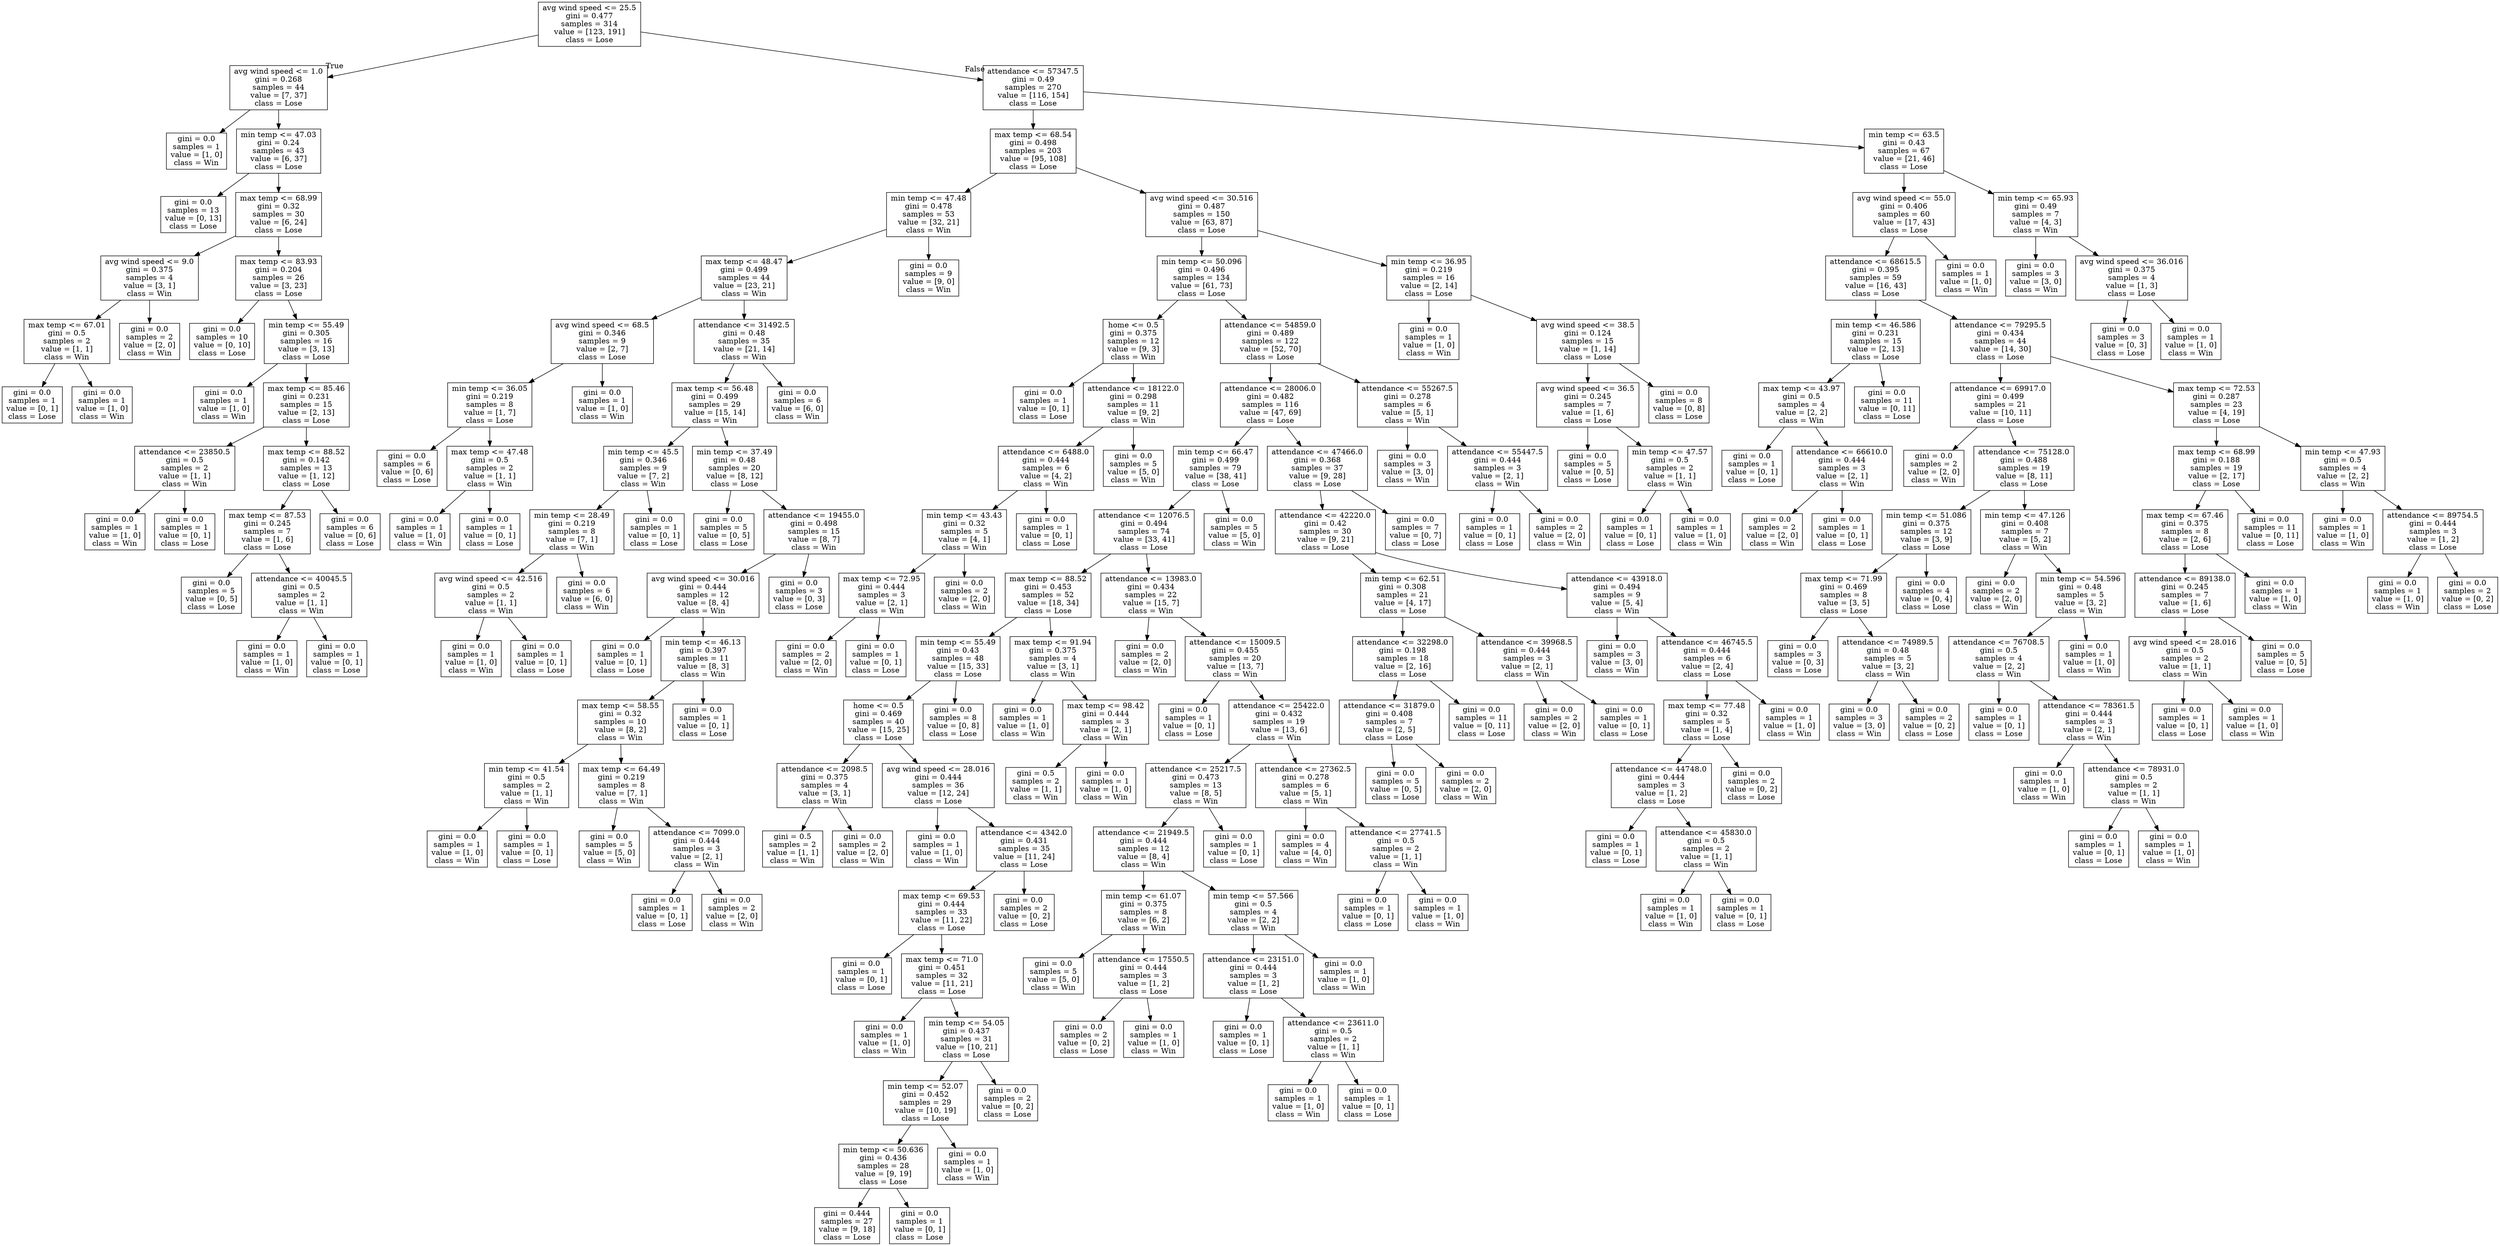 digraph Tree {
node [shape=box] ;
0 [label="avg wind speed <= 25.5\ngini = 0.477\nsamples = 314\nvalue = [123, 191]\nclass = Lose"] ;
1 [label="avg wind speed <= 1.0\ngini = 0.268\nsamples = 44\nvalue = [7, 37]\nclass = Lose"] ;
0 -> 1 [labeldistance=2.5, labelangle=45, headlabel="True"] ;
2 [label="gini = 0.0\nsamples = 1\nvalue = [1, 0]\nclass = Win"] ;
1 -> 2 ;
3 [label="min temp <= 47.03\ngini = 0.24\nsamples = 43\nvalue = [6, 37]\nclass = Lose"] ;
1 -> 3 ;
4 [label="gini = 0.0\nsamples = 13\nvalue = [0, 13]\nclass = Lose"] ;
3 -> 4 ;
5 [label="max temp <= 68.99\ngini = 0.32\nsamples = 30\nvalue = [6, 24]\nclass = Lose"] ;
3 -> 5 ;
6 [label="avg wind speed <= 9.0\ngini = 0.375\nsamples = 4\nvalue = [3, 1]\nclass = Win"] ;
5 -> 6 ;
7 [label="max temp <= 67.01\ngini = 0.5\nsamples = 2\nvalue = [1, 1]\nclass = Win"] ;
6 -> 7 ;
8 [label="gini = 0.0\nsamples = 1\nvalue = [0, 1]\nclass = Lose"] ;
7 -> 8 ;
9 [label="gini = 0.0\nsamples = 1\nvalue = [1, 0]\nclass = Win"] ;
7 -> 9 ;
10 [label="gini = 0.0\nsamples = 2\nvalue = [2, 0]\nclass = Win"] ;
6 -> 10 ;
11 [label="max temp <= 83.93\ngini = 0.204\nsamples = 26\nvalue = [3, 23]\nclass = Lose"] ;
5 -> 11 ;
12 [label="gini = 0.0\nsamples = 10\nvalue = [0, 10]\nclass = Lose"] ;
11 -> 12 ;
13 [label="min temp <= 55.49\ngini = 0.305\nsamples = 16\nvalue = [3, 13]\nclass = Lose"] ;
11 -> 13 ;
14 [label="gini = 0.0\nsamples = 1\nvalue = [1, 0]\nclass = Win"] ;
13 -> 14 ;
15 [label="max temp <= 85.46\ngini = 0.231\nsamples = 15\nvalue = [2, 13]\nclass = Lose"] ;
13 -> 15 ;
16 [label="attendance <= 23850.5\ngini = 0.5\nsamples = 2\nvalue = [1, 1]\nclass = Win"] ;
15 -> 16 ;
17 [label="gini = 0.0\nsamples = 1\nvalue = [1, 0]\nclass = Win"] ;
16 -> 17 ;
18 [label="gini = 0.0\nsamples = 1\nvalue = [0, 1]\nclass = Lose"] ;
16 -> 18 ;
19 [label="max temp <= 88.52\ngini = 0.142\nsamples = 13\nvalue = [1, 12]\nclass = Lose"] ;
15 -> 19 ;
20 [label="max temp <= 87.53\ngini = 0.245\nsamples = 7\nvalue = [1, 6]\nclass = Lose"] ;
19 -> 20 ;
21 [label="gini = 0.0\nsamples = 5\nvalue = [0, 5]\nclass = Lose"] ;
20 -> 21 ;
22 [label="attendance <= 40045.5\ngini = 0.5\nsamples = 2\nvalue = [1, 1]\nclass = Win"] ;
20 -> 22 ;
23 [label="gini = 0.0\nsamples = 1\nvalue = [1, 0]\nclass = Win"] ;
22 -> 23 ;
24 [label="gini = 0.0\nsamples = 1\nvalue = [0, 1]\nclass = Lose"] ;
22 -> 24 ;
25 [label="gini = 0.0\nsamples = 6\nvalue = [0, 6]\nclass = Lose"] ;
19 -> 25 ;
26 [label="attendance <= 57347.5\ngini = 0.49\nsamples = 270\nvalue = [116, 154]\nclass = Lose"] ;
0 -> 26 [labeldistance=2.5, labelangle=-45, headlabel="False"] ;
27 [label="max temp <= 68.54\ngini = 0.498\nsamples = 203\nvalue = [95, 108]\nclass = Lose"] ;
26 -> 27 ;
28 [label="min temp <= 47.48\ngini = 0.478\nsamples = 53\nvalue = [32, 21]\nclass = Win"] ;
27 -> 28 ;
29 [label="max temp <= 48.47\ngini = 0.499\nsamples = 44\nvalue = [23, 21]\nclass = Win"] ;
28 -> 29 ;
30 [label="avg wind speed <= 68.5\ngini = 0.346\nsamples = 9\nvalue = [2, 7]\nclass = Lose"] ;
29 -> 30 ;
31 [label="min temp <= 36.05\ngini = 0.219\nsamples = 8\nvalue = [1, 7]\nclass = Lose"] ;
30 -> 31 ;
32 [label="gini = 0.0\nsamples = 6\nvalue = [0, 6]\nclass = Lose"] ;
31 -> 32 ;
33 [label="max temp <= 47.48\ngini = 0.5\nsamples = 2\nvalue = [1, 1]\nclass = Win"] ;
31 -> 33 ;
34 [label="gini = 0.0\nsamples = 1\nvalue = [1, 0]\nclass = Win"] ;
33 -> 34 ;
35 [label="gini = 0.0\nsamples = 1\nvalue = [0, 1]\nclass = Lose"] ;
33 -> 35 ;
36 [label="gini = 0.0\nsamples = 1\nvalue = [1, 0]\nclass = Win"] ;
30 -> 36 ;
37 [label="attendance <= 31492.5\ngini = 0.48\nsamples = 35\nvalue = [21, 14]\nclass = Win"] ;
29 -> 37 ;
38 [label="max temp <= 56.48\ngini = 0.499\nsamples = 29\nvalue = [15, 14]\nclass = Win"] ;
37 -> 38 ;
39 [label="min temp <= 45.5\ngini = 0.346\nsamples = 9\nvalue = [7, 2]\nclass = Win"] ;
38 -> 39 ;
40 [label="min temp <= 28.49\ngini = 0.219\nsamples = 8\nvalue = [7, 1]\nclass = Win"] ;
39 -> 40 ;
41 [label="avg wind speed <= 42.516\ngini = 0.5\nsamples = 2\nvalue = [1, 1]\nclass = Win"] ;
40 -> 41 ;
42 [label="gini = 0.0\nsamples = 1\nvalue = [1, 0]\nclass = Win"] ;
41 -> 42 ;
43 [label="gini = 0.0\nsamples = 1\nvalue = [0, 1]\nclass = Lose"] ;
41 -> 43 ;
44 [label="gini = 0.0\nsamples = 6\nvalue = [6, 0]\nclass = Win"] ;
40 -> 44 ;
45 [label="gini = 0.0\nsamples = 1\nvalue = [0, 1]\nclass = Lose"] ;
39 -> 45 ;
46 [label="min temp <= 37.49\ngini = 0.48\nsamples = 20\nvalue = [8, 12]\nclass = Lose"] ;
38 -> 46 ;
47 [label="gini = 0.0\nsamples = 5\nvalue = [0, 5]\nclass = Lose"] ;
46 -> 47 ;
48 [label="attendance <= 19455.0\ngini = 0.498\nsamples = 15\nvalue = [8, 7]\nclass = Win"] ;
46 -> 48 ;
49 [label="avg wind speed <= 30.016\ngini = 0.444\nsamples = 12\nvalue = [8, 4]\nclass = Win"] ;
48 -> 49 ;
50 [label="gini = 0.0\nsamples = 1\nvalue = [0, 1]\nclass = Lose"] ;
49 -> 50 ;
51 [label="min temp <= 46.13\ngini = 0.397\nsamples = 11\nvalue = [8, 3]\nclass = Win"] ;
49 -> 51 ;
52 [label="max temp <= 58.55\ngini = 0.32\nsamples = 10\nvalue = [8, 2]\nclass = Win"] ;
51 -> 52 ;
53 [label="min temp <= 41.54\ngini = 0.5\nsamples = 2\nvalue = [1, 1]\nclass = Win"] ;
52 -> 53 ;
54 [label="gini = 0.0\nsamples = 1\nvalue = [1, 0]\nclass = Win"] ;
53 -> 54 ;
55 [label="gini = 0.0\nsamples = 1\nvalue = [0, 1]\nclass = Lose"] ;
53 -> 55 ;
56 [label="max temp <= 64.49\ngini = 0.219\nsamples = 8\nvalue = [7, 1]\nclass = Win"] ;
52 -> 56 ;
57 [label="gini = 0.0\nsamples = 5\nvalue = [5, 0]\nclass = Win"] ;
56 -> 57 ;
58 [label="attendance <= 7099.0\ngini = 0.444\nsamples = 3\nvalue = [2, 1]\nclass = Win"] ;
56 -> 58 ;
59 [label="gini = 0.0\nsamples = 1\nvalue = [0, 1]\nclass = Lose"] ;
58 -> 59 ;
60 [label="gini = 0.0\nsamples = 2\nvalue = [2, 0]\nclass = Win"] ;
58 -> 60 ;
61 [label="gini = 0.0\nsamples = 1\nvalue = [0, 1]\nclass = Lose"] ;
51 -> 61 ;
62 [label="gini = 0.0\nsamples = 3\nvalue = [0, 3]\nclass = Lose"] ;
48 -> 62 ;
63 [label="gini = 0.0\nsamples = 6\nvalue = [6, 0]\nclass = Win"] ;
37 -> 63 ;
64 [label="gini = 0.0\nsamples = 9\nvalue = [9, 0]\nclass = Win"] ;
28 -> 64 ;
65 [label="avg wind speed <= 30.516\ngini = 0.487\nsamples = 150\nvalue = [63, 87]\nclass = Lose"] ;
27 -> 65 ;
66 [label="min temp <= 50.096\ngini = 0.496\nsamples = 134\nvalue = [61, 73]\nclass = Lose"] ;
65 -> 66 ;
67 [label="home <= 0.5\ngini = 0.375\nsamples = 12\nvalue = [9, 3]\nclass = Win"] ;
66 -> 67 ;
68 [label="gini = 0.0\nsamples = 1\nvalue = [0, 1]\nclass = Lose"] ;
67 -> 68 ;
69 [label="attendance <= 18122.0\ngini = 0.298\nsamples = 11\nvalue = [9, 2]\nclass = Win"] ;
67 -> 69 ;
70 [label="attendance <= 6488.0\ngini = 0.444\nsamples = 6\nvalue = [4, 2]\nclass = Win"] ;
69 -> 70 ;
71 [label="min temp <= 43.43\ngini = 0.32\nsamples = 5\nvalue = [4, 1]\nclass = Win"] ;
70 -> 71 ;
72 [label="max temp <= 72.95\ngini = 0.444\nsamples = 3\nvalue = [2, 1]\nclass = Win"] ;
71 -> 72 ;
73 [label="gini = 0.0\nsamples = 2\nvalue = [2, 0]\nclass = Win"] ;
72 -> 73 ;
74 [label="gini = 0.0\nsamples = 1\nvalue = [0, 1]\nclass = Lose"] ;
72 -> 74 ;
75 [label="gini = 0.0\nsamples = 2\nvalue = [2, 0]\nclass = Win"] ;
71 -> 75 ;
76 [label="gini = 0.0\nsamples = 1\nvalue = [0, 1]\nclass = Lose"] ;
70 -> 76 ;
77 [label="gini = 0.0\nsamples = 5\nvalue = [5, 0]\nclass = Win"] ;
69 -> 77 ;
78 [label="attendance <= 54859.0\ngini = 0.489\nsamples = 122\nvalue = [52, 70]\nclass = Lose"] ;
66 -> 78 ;
79 [label="attendance <= 28006.0\ngini = 0.482\nsamples = 116\nvalue = [47, 69]\nclass = Lose"] ;
78 -> 79 ;
80 [label="min temp <= 66.47\ngini = 0.499\nsamples = 79\nvalue = [38, 41]\nclass = Lose"] ;
79 -> 80 ;
81 [label="attendance <= 12076.5\ngini = 0.494\nsamples = 74\nvalue = [33, 41]\nclass = Lose"] ;
80 -> 81 ;
82 [label="max temp <= 88.52\ngini = 0.453\nsamples = 52\nvalue = [18, 34]\nclass = Lose"] ;
81 -> 82 ;
83 [label="min temp <= 55.49\ngini = 0.43\nsamples = 48\nvalue = [15, 33]\nclass = Lose"] ;
82 -> 83 ;
84 [label="home <= 0.5\ngini = 0.469\nsamples = 40\nvalue = [15, 25]\nclass = Lose"] ;
83 -> 84 ;
85 [label="attendance <= 2098.5\ngini = 0.375\nsamples = 4\nvalue = [3, 1]\nclass = Win"] ;
84 -> 85 ;
86 [label="gini = 0.5\nsamples = 2\nvalue = [1, 1]\nclass = Win"] ;
85 -> 86 ;
87 [label="gini = 0.0\nsamples = 2\nvalue = [2, 0]\nclass = Win"] ;
85 -> 87 ;
88 [label="avg wind speed <= 28.016\ngini = 0.444\nsamples = 36\nvalue = [12, 24]\nclass = Lose"] ;
84 -> 88 ;
89 [label="gini = 0.0\nsamples = 1\nvalue = [1, 0]\nclass = Win"] ;
88 -> 89 ;
90 [label="attendance <= 4342.0\ngini = 0.431\nsamples = 35\nvalue = [11, 24]\nclass = Lose"] ;
88 -> 90 ;
91 [label="max temp <= 69.53\ngini = 0.444\nsamples = 33\nvalue = [11, 22]\nclass = Lose"] ;
90 -> 91 ;
92 [label="gini = 0.0\nsamples = 1\nvalue = [0, 1]\nclass = Lose"] ;
91 -> 92 ;
93 [label="max temp <= 71.0\ngini = 0.451\nsamples = 32\nvalue = [11, 21]\nclass = Lose"] ;
91 -> 93 ;
94 [label="gini = 0.0\nsamples = 1\nvalue = [1, 0]\nclass = Win"] ;
93 -> 94 ;
95 [label="min temp <= 54.05\ngini = 0.437\nsamples = 31\nvalue = [10, 21]\nclass = Lose"] ;
93 -> 95 ;
96 [label="min temp <= 52.07\ngini = 0.452\nsamples = 29\nvalue = [10, 19]\nclass = Lose"] ;
95 -> 96 ;
97 [label="min temp <= 50.636\ngini = 0.436\nsamples = 28\nvalue = [9, 19]\nclass = Lose"] ;
96 -> 97 ;
98 [label="gini = 0.444\nsamples = 27\nvalue = [9, 18]\nclass = Lose"] ;
97 -> 98 ;
99 [label="gini = 0.0\nsamples = 1\nvalue = [0, 1]\nclass = Lose"] ;
97 -> 99 ;
100 [label="gini = 0.0\nsamples = 1\nvalue = [1, 0]\nclass = Win"] ;
96 -> 100 ;
101 [label="gini = 0.0\nsamples = 2\nvalue = [0, 2]\nclass = Lose"] ;
95 -> 101 ;
102 [label="gini = 0.0\nsamples = 2\nvalue = [0, 2]\nclass = Lose"] ;
90 -> 102 ;
103 [label="gini = 0.0\nsamples = 8\nvalue = [0, 8]\nclass = Lose"] ;
83 -> 103 ;
104 [label="max temp <= 91.94\ngini = 0.375\nsamples = 4\nvalue = [3, 1]\nclass = Win"] ;
82 -> 104 ;
105 [label="gini = 0.0\nsamples = 1\nvalue = [1, 0]\nclass = Win"] ;
104 -> 105 ;
106 [label="max temp <= 98.42\ngini = 0.444\nsamples = 3\nvalue = [2, 1]\nclass = Win"] ;
104 -> 106 ;
107 [label="gini = 0.5\nsamples = 2\nvalue = [1, 1]\nclass = Win"] ;
106 -> 107 ;
108 [label="gini = 0.0\nsamples = 1\nvalue = [1, 0]\nclass = Win"] ;
106 -> 108 ;
109 [label="attendance <= 13983.0\ngini = 0.434\nsamples = 22\nvalue = [15, 7]\nclass = Win"] ;
81 -> 109 ;
110 [label="gini = 0.0\nsamples = 2\nvalue = [2, 0]\nclass = Win"] ;
109 -> 110 ;
111 [label="attendance <= 15009.5\ngini = 0.455\nsamples = 20\nvalue = [13, 7]\nclass = Win"] ;
109 -> 111 ;
112 [label="gini = 0.0\nsamples = 1\nvalue = [0, 1]\nclass = Lose"] ;
111 -> 112 ;
113 [label="attendance <= 25422.0\ngini = 0.432\nsamples = 19\nvalue = [13, 6]\nclass = Win"] ;
111 -> 113 ;
114 [label="attendance <= 25217.5\ngini = 0.473\nsamples = 13\nvalue = [8, 5]\nclass = Win"] ;
113 -> 114 ;
115 [label="attendance <= 21949.5\ngini = 0.444\nsamples = 12\nvalue = [8, 4]\nclass = Win"] ;
114 -> 115 ;
116 [label="min temp <= 61.07\ngini = 0.375\nsamples = 8\nvalue = [6, 2]\nclass = Win"] ;
115 -> 116 ;
117 [label="gini = 0.0\nsamples = 5\nvalue = [5, 0]\nclass = Win"] ;
116 -> 117 ;
118 [label="attendance <= 17550.5\ngini = 0.444\nsamples = 3\nvalue = [1, 2]\nclass = Lose"] ;
116 -> 118 ;
119 [label="gini = 0.0\nsamples = 2\nvalue = [0, 2]\nclass = Lose"] ;
118 -> 119 ;
120 [label="gini = 0.0\nsamples = 1\nvalue = [1, 0]\nclass = Win"] ;
118 -> 120 ;
121 [label="min temp <= 57.566\ngini = 0.5\nsamples = 4\nvalue = [2, 2]\nclass = Win"] ;
115 -> 121 ;
122 [label="attendance <= 23151.0\ngini = 0.444\nsamples = 3\nvalue = [1, 2]\nclass = Lose"] ;
121 -> 122 ;
123 [label="gini = 0.0\nsamples = 1\nvalue = [0, 1]\nclass = Lose"] ;
122 -> 123 ;
124 [label="attendance <= 23611.0\ngini = 0.5\nsamples = 2\nvalue = [1, 1]\nclass = Win"] ;
122 -> 124 ;
125 [label="gini = 0.0\nsamples = 1\nvalue = [1, 0]\nclass = Win"] ;
124 -> 125 ;
126 [label="gini = 0.0\nsamples = 1\nvalue = [0, 1]\nclass = Lose"] ;
124 -> 126 ;
127 [label="gini = 0.0\nsamples = 1\nvalue = [1, 0]\nclass = Win"] ;
121 -> 127 ;
128 [label="gini = 0.0\nsamples = 1\nvalue = [0, 1]\nclass = Lose"] ;
114 -> 128 ;
129 [label="attendance <= 27362.5\ngini = 0.278\nsamples = 6\nvalue = [5, 1]\nclass = Win"] ;
113 -> 129 ;
130 [label="gini = 0.0\nsamples = 4\nvalue = [4, 0]\nclass = Win"] ;
129 -> 130 ;
131 [label="attendance <= 27741.5\ngini = 0.5\nsamples = 2\nvalue = [1, 1]\nclass = Win"] ;
129 -> 131 ;
132 [label="gini = 0.0\nsamples = 1\nvalue = [0, 1]\nclass = Lose"] ;
131 -> 132 ;
133 [label="gini = 0.0\nsamples = 1\nvalue = [1, 0]\nclass = Win"] ;
131 -> 133 ;
134 [label="gini = 0.0\nsamples = 5\nvalue = [5, 0]\nclass = Win"] ;
80 -> 134 ;
135 [label="attendance <= 47466.0\ngini = 0.368\nsamples = 37\nvalue = [9, 28]\nclass = Lose"] ;
79 -> 135 ;
136 [label="attendance <= 42220.0\ngini = 0.42\nsamples = 30\nvalue = [9, 21]\nclass = Lose"] ;
135 -> 136 ;
137 [label="min temp <= 62.51\ngini = 0.308\nsamples = 21\nvalue = [4, 17]\nclass = Lose"] ;
136 -> 137 ;
138 [label="attendance <= 32298.0\ngini = 0.198\nsamples = 18\nvalue = [2, 16]\nclass = Lose"] ;
137 -> 138 ;
139 [label="attendance <= 31879.0\ngini = 0.408\nsamples = 7\nvalue = [2, 5]\nclass = Lose"] ;
138 -> 139 ;
140 [label="gini = 0.0\nsamples = 5\nvalue = [0, 5]\nclass = Lose"] ;
139 -> 140 ;
141 [label="gini = 0.0\nsamples = 2\nvalue = [2, 0]\nclass = Win"] ;
139 -> 141 ;
142 [label="gini = 0.0\nsamples = 11\nvalue = [0, 11]\nclass = Lose"] ;
138 -> 142 ;
143 [label="attendance <= 39968.5\ngini = 0.444\nsamples = 3\nvalue = [2, 1]\nclass = Win"] ;
137 -> 143 ;
144 [label="gini = 0.0\nsamples = 2\nvalue = [2, 0]\nclass = Win"] ;
143 -> 144 ;
145 [label="gini = 0.0\nsamples = 1\nvalue = [0, 1]\nclass = Lose"] ;
143 -> 145 ;
146 [label="attendance <= 43918.0\ngini = 0.494\nsamples = 9\nvalue = [5, 4]\nclass = Win"] ;
136 -> 146 ;
147 [label="gini = 0.0\nsamples = 3\nvalue = [3, 0]\nclass = Win"] ;
146 -> 147 ;
148 [label="attendance <= 46745.5\ngini = 0.444\nsamples = 6\nvalue = [2, 4]\nclass = Lose"] ;
146 -> 148 ;
149 [label="max temp <= 77.48\ngini = 0.32\nsamples = 5\nvalue = [1, 4]\nclass = Lose"] ;
148 -> 149 ;
150 [label="attendance <= 44748.0\ngini = 0.444\nsamples = 3\nvalue = [1, 2]\nclass = Lose"] ;
149 -> 150 ;
151 [label="gini = 0.0\nsamples = 1\nvalue = [0, 1]\nclass = Lose"] ;
150 -> 151 ;
152 [label="attendance <= 45830.0\ngini = 0.5\nsamples = 2\nvalue = [1, 1]\nclass = Win"] ;
150 -> 152 ;
153 [label="gini = 0.0\nsamples = 1\nvalue = [1, 0]\nclass = Win"] ;
152 -> 153 ;
154 [label="gini = 0.0\nsamples = 1\nvalue = [0, 1]\nclass = Lose"] ;
152 -> 154 ;
155 [label="gini = 0.0\nsamples = 2\nvalue = [0, 2]\nclass = Lose"] ;
149 -> 155 ;
156 [label="gini = 0.0\nsamples = 1\nvalue = [1, 0]\nclass = Win"] ;
148 -> 156 ;
157 [label="gini = 0.0\nsamples = 7\nvalue = [0, 7]\nclass = Lose"] ;
135 -> 157 ;
158 [label="attendance <= 55267.5\ngini = 0.278\nsamples = 6\nvalue = [5, 1]\nclass = Win"] ;
78 -> 158 ;
159 [label="gini = 0.0\nsamples = 3\nvalue = [3, 0]\nclass = Win"] ;
158 -> 159 ;
160 [label="attendance <= 55447.5\ngini = 0.444\nsamples = 3\nvalue = [2, 1]\nclass = Win"] ;
158 -> 160 ;
161 [label="gini = 0.0\nsamples = 1\nvalue = [0, 1]\nclass = Lose"] ;
160 -> 161 ;
162 [label="gini = 0.0\nsamples = 2\nvalue = [2, 0]\nclass = Win"] ;
160 -> 162 ;
163 [label="min temp <= 36.95\ngini = 0.219\nsamples = 16\nvalue = [2, 14]\nclass = Lose"] ;
65 -> 163 ;
164 [label="gini = 0.0\nsamples = 1\nvalue = [1, 0]\nclass = Win"] ;
163 -> 164 ;
165 [label="avg wind speed <= 38.5\ngini = 0.124\nsamples = 15\nvalue = [1, 14]\nclass = Lose"] ;
163 -> 165 ;
166 [label="avg wind speed <= 36.5\ngini = 0.245\nsamples = 7\nvalue = [1, 6]\nclass = Lose"] ;
165 -> 166 ;
167 [label="gini = 0.0\nsamples = 5\nvalue = [0, 5]\nclass = Lose"] ;
166 -> 167 ;
168 [label="min temp <= 47.57\ngini = 0.5\nsamples = 2\nvalue = [1, 1]\nclass = Win"] ;
166 -> 168 ;
169 [label="gini = 0.0\nsamples = 1\nvalue = [0, 1]\nclass = Lose"] ;
168 -> 169 ;
170 [label="gini = 0.0\nsamples = 1\nvalue = [1, 0]\nclass = Win"] ;
168 -> 170 ;
171 [label="gini = 0.0\nsamples = 8\nvalue = [0, 8]\nclass = Lose"] ;
165 -> 171 ;
172 [label="min temp <= 63.5\ngini = 0.43\nsamples = 67\nvalue = [21, 46]\nclass = Lose"] ;
26 -> 172 ;
173 [label="avg wind speed <= 55.0\ngini = 0.406\nsamples = 60\nvalue = [17, 43]\nclass = Lose"] ;
172 -> 173 ;
174 [label="attendance <= 68615.5\ngini = 0.395\nsamples = 59\nvalue = [16, 43]\nclass = Lose"] ;
173 -> 174 ;
175 [label="min temp <= 46.586\ngini = 0.231\nsamples = 15\nvalue = [2, 13]\nclass = Lose"] ;
174 -> 175 ;
176 [label="max temp <= 43.97\ngini = 0.5\nsamples = 4\nvalue = [2, 2]\nclass = Win"] ;
175 -> 176 ;
177 [label="gini = 0.0\nsamples = 1\nvalue = [0, 1]\nclass = Lose"] ;
176 -> 177 ;
178 [label="attendance <= 66610.0\ngini = 0.444\nsamples = 3\nvalue = [2, 1]\nclass = Win"] ;
176 -> 178 ;
179 [label="gini = 0.0\nsamples = 2\nvalue = [2, 0]\nclass = Win"] ;
178 -> 179 ;
180 [label="gini = 0.0\nsamples = 1\nvalue = [0, 1]\nclass = Lose"] ;
178 -> 180 ;
181 [label="gini = 0.0\nsamples = 11\nvalue = [0, 11]\nclass = Lose"] ;
175 -> 181 ;
182 [label="attendance <= 79295.5\ngini = 0.434\nsamples = 44\nvalue = [14, 30]\nclass = Lose"] ;
174 -> 182 ;
183 [label="attendance <= 69917.0\ngini = 0.499\nsamples = 21\nvalue = [10, 11]\nclass = Lose"] ;
182 -> 183 ;
184 [label="gini = 0.0\nsamples = 2\nvalue = [2, 0]\nclass = Win"] ;
183 -> 184 ;
185 [label="attendance <= 75128.0\ngini = 0.488\nsamples = 19\nvalue = [8, 11]\nclass = Lose"] ;
183 -> 185 ;
186 [label="min temp <= 51.086\ngini = 0.375\nsamples = 12\nvalue = [3, 9]\nclass = Lose"] ;
185 -> 186 ;
187 [label="max temp <= 71.99\ngini = 0.469\nsamples = 8\nvalue = [3, 5]\nclass = Lose"] ;
186 -> 187 ;
188 [label="gini = 0.0\nsamples = 3\nvalue = [0, 3]\nclass = Lose"] ;
187 -> 188 ;
189 [label="attendance <= 74989.5\ngini = 0.48\nsamples = 5\nvalue = [3, 2]\nclass = Win"] ;
187 -> 189 ;
190 [label="gini = 0.0\nsamples = 3\nvalue = [3, 0]\nclass = Win"] ;
189 -> 190 ;
191 [label="gini = 0.0\nsamples = 2\nvalue = [0, 2]\nclass = Lose"] ;
189 -> 191 ;
192 [label="gini = 0.0\nsamples = 4\nvalue = [0, 4]\nclass = Lose"] ;
186 -> 192 ;
193 [label="min temp <= 47.126\ngini = 0.408\nsamples = 7\nvalue = [5, 2]\nclass = Win"] ;
185 -> 193 ;
194 [label="gini = 0.0\nsamples = 2\nvalue = [2, 0]\nclass = Win"] ;
193 -> 194 ;
195 [label="min temp <= 54.596\ngini = 0.48\nsamples = 5\nvalue = [3, 2]\nclass = Win"] ;
193 -> 195 ;
196 [label="attendance <= 76708.5\ngini = 0.5\nsamples = 4\nvalue = [2, 2]\nclass = Win"] ;
195 -> 196 ;
197 [label="gini = 0.0\nsamples = 1\nvalue = [0, 1]\nclass = Lose"] ;
196 -> 197 ;
198 [label="attendance <= 78361.5\ngini = 0.444\nsamples = 3\nvalue = [2, 1]\nclass = Win"] ;
196 -> 198 ;
199 [label="gini = 0.0\nsamples = 1\nvalue = [1, 0]\nclass = Win"] ;
198 -> 199 ;
200 [label="attendance <= 78931.0\ngini = 0.5\nsamples = 2\nvalue = [1, 1]\nclass = Win"] ;
198 -> 200 ;
201 [label="gini = 0.0\nsamples = 1\nvalue = [0, 1]\nclass = Lose"] ;
200 -> 201 ;
202 [label="gini = 0.0\nsamples = 1\nvalue = [1, 0]\nclass = Win"] ;
200 -> 202 ;
203 [label="gini = 0.0\nsamples = 1\nvalue = [1, 0]\nclass = Win"] ;
195 -> 203 ;
204 [label="max temp <= 72.53\ngini = 0.287\nsamples = 23\nvalue = [4, 19]\nclass = Lose"] ;
182 -> 204 ;
205 [label="max temp <= 68.99\ngini = 0.188\nsamples = 19\nvalue = [2, 17]\nclass = Lose"] ;
204 -> 205 ;
206 [label="max temp <= 67.46\ngini = 0.375\nsamples = 8\nvalue = [2, 6]\nclass = Lose"] ;
205 -> 206 ;
207 [label="attendance <= 89138.0\ngini = 0.245\nsamples = 7\nvalue = [1, 6]\nclass = Lose"] ;
206 -> 207 ;
208 [label="avg wind speed <= 28.016\ngini = 0.5\nsamples = 2\nvalue = [1, 1]\nclass = Win"] ;
207 -> 208 ;
209 [label="gini = 0.0\nsamples = 1\nvalue = [0, 1]\nclass = Lose"] ;
208 -> 209 ;
210 [label="gini = 0.0\nsamples = 1\nvalue = [1, 0]\nclass = Win"] ;
208 -> 210 ;
211 [label="gini = 0.0\nsamples = 5\nvalue = [0, 5]\nclass = Lose"] ;
207 -> 211 ;
212 [label="gini = 0.0\nsamples = 1\nvalue = [1, 0]\nclass = Win"] ;
206 -> 212 ;
213 [label="gini = 0.0\nsamples = 11\nvalue = [0, 11]\nclass = Lose"] ;
205 -> 213 ;
214 [label="min temp <= 47.93\ngini = 0.5\nsamples = 4\nvalue = [2, 2]\nclass = Win"] ;
204 -> 214 ;
215 [label="gini = 0.0\nsamples = 1\nvalue = [1, 0]\nclass = Win"] ;
214 -> 215 ;
216 [label="attendance <= 89754.5\ngini = 0.444\nsamples = 3\nvalue = [1, 2]\nclass = Lose"] ;
214 -> 216 ;
217 [label="gini = 0.0\nsamples = 1\nvalue = [1, 0]\nclass = Win"] ;
216 -> 217 ;
218 [label="gini = 0.0\nsamples = 2\nvalue = [0, 2]\nclass = Lose"] ;
216 -> 218 ;
219 [label="gini = 0.0\nsamples = 1\nvalue = [1, 0]\nclass = Win"] ;
173 -> 219 ;
220 [label="min temp <= 65.93\ngini = 0.49\nsamples = 7\nvalue = [4, 3]\nclass = Win"] ;
172 -> 220 ;
221 [label="gini = 0.0\nsamples = 3\nvalue = [3, 0]\nclass = Win"] ;
220 -> 221 ;
222 [label="avg wind speed <= 36.016\ngini = 0.375\nsamples = 4\nvalue = [1, 3]\nclass = Lose"] ;
220 -> 222 ;
223 [label="gini = 0.0\nsamples = 3\nvalue = [0, 3]\nclass = Lose"] ;
222 -> 223 ;
224 [label="gini = 0.0\nsamples = 1\nvalue = [1, 0]\nclass = Win"] ;
222 -> 224 ;
}